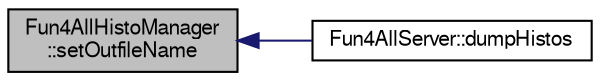 digraph "Fun4AllHistoManager::setOutfileName"
{
  bgcolor="transparent";
  edge [fontname="FreeSans",fontsize="10",labelfontname="FreeSans",labelfontsize="10"];
  node [fontname="FreeSans",fontsize="10",shape=record];
  rankdir="LR";
  Node1 [label="Fun4AllHistoManager\l::setOutfileName",height=0.2,width=0.4,color="black", fillcolor="grey75", style="filled" fontcolor="black"];
  Node1 -> Node2 [dir="back",color="midnightblue",fontsize="10",style="solid",fontname="FreeSans"];
  Node2 [label="Fun4AllServer::dumpHistos",height=0.2,width=0.4,color="black",URL="$da/d29/classFun4AllServer.html#a6108c3381626724da07c19dadf79104e"];
}
